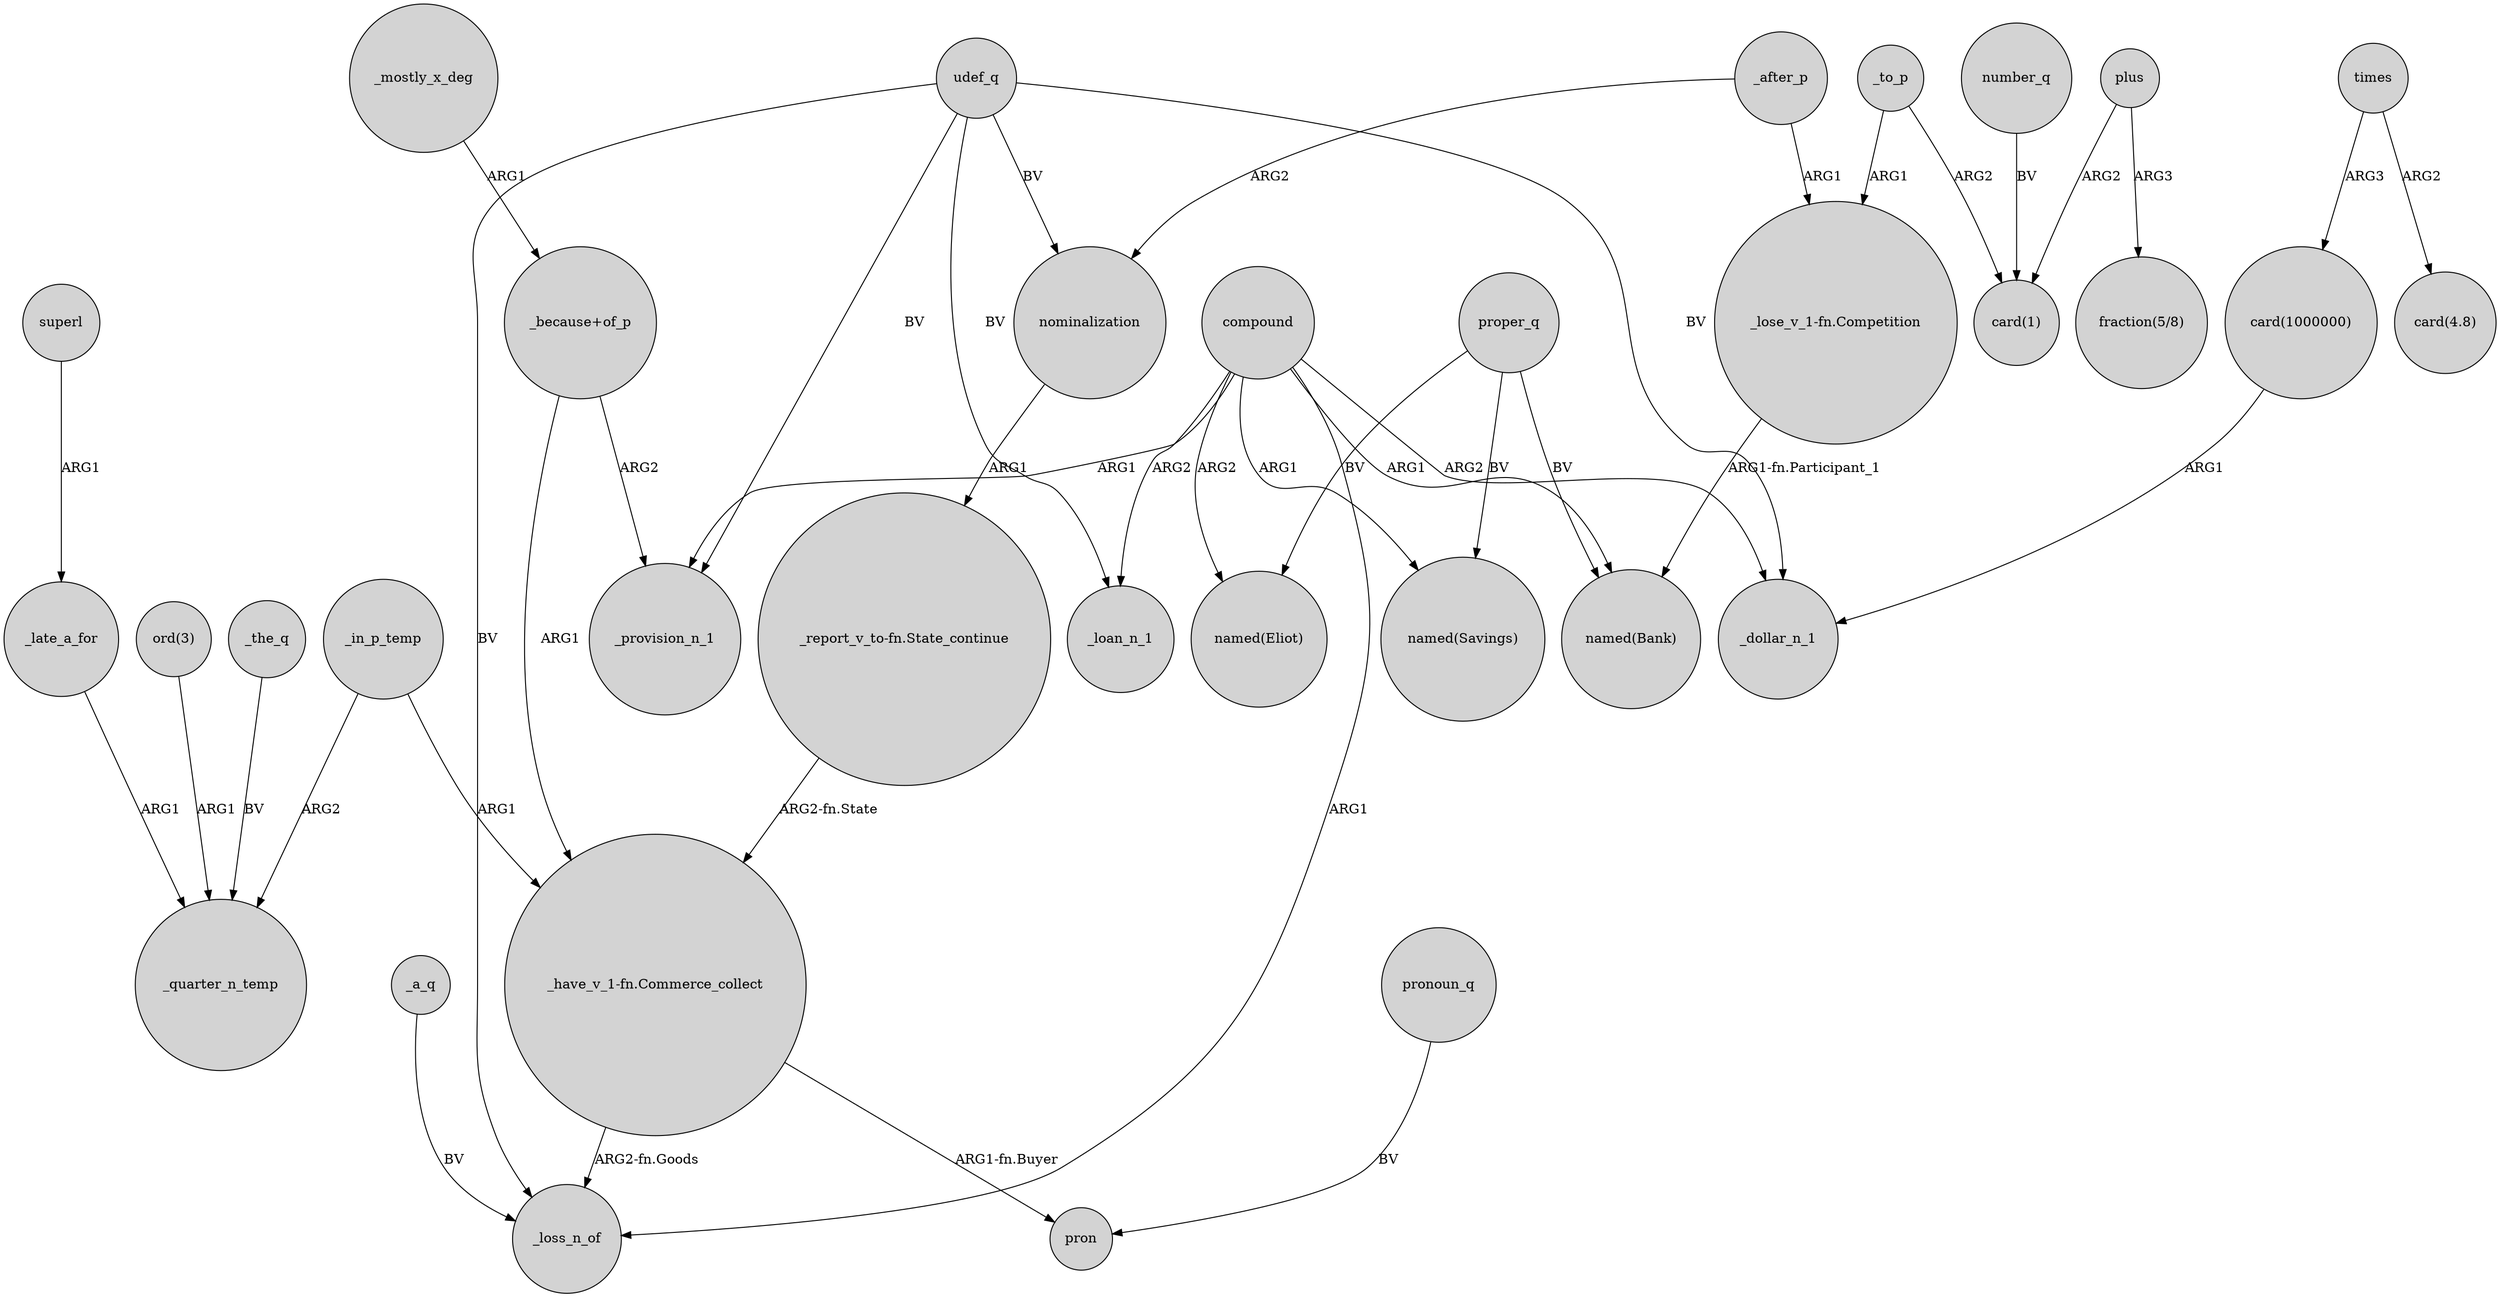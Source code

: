 digraph {
	node [shape=circle style=filled]
	_late_a_for -> _quarter_n_temp [label=ARG1]
	_a_q -> _loss_n_of [label=BV]
	_in_p_temp -> _quarter_n_temp [label=ARG2]
	"ord(3)" -> _quarter_n_temp [label=ARG1]
	number_q -> "card(1)" [label=BV]
	_to_p -> "card(1)" [label=ARG2]
	"_because+of_p" -> "_have_v_1-fn.Commerce_collect" [label=ARG1]
	plus -> "fraction(5/8)" [label=ARG3]
	udef_q -> _loan_n_1 [label=BV]
	_to_p -> "_lose_v_1-fn.Competition" [label=ARG1]
	_the_q -> _quarter_n_temp [label=BV]
	udef_q -> nominalization [label=BV]
	superl -> _late_a_for [label=ARG1]
	compound -> "named(Eliot)" [label=ARG2]
	times -> "card(1000000)" [label=ARG3]
	_after_p -> "_lose_v_1-fn.Competition" [label=ARG1]
	"_have_v_1-fn.Commerce_collect" -> pron [label="ARG1-fn.Buyer"]
	compound -> "named(Bank)" [label=ARG1]
	compound -> _dollar_n_1 [label=ARG2]
	compound -> _provision_n_1 [label=ARG1]
	times -> "card(4.8)" [label=ARG2]
	plus -> "card(1)" [label=ARG2]
	_in_p_temp -> "_have_v_1-fn.Commerce_collect" [label=ARG1]
	"_have_v_1-fn.Commerce_collect" -> _loss_n_of [label="ARG2-fn.Goods"]
	"_because+of_p" -> _provision_n_1 [label=ARG2]
	_after_p -> nominalization [label=ARG2]
	pronoun_q -> pron [label=BV]
	compound -> _loss_n_of [label=ARG1]
	proper_q -> "named(Savings)" [label=BV]
	"_lose_v_1-fn.Competition" -> "named(Bank)" [label="ARG1-fn.Participant_1"]
	udef_q -> _loss_n_of [label=BV]
	udef_q -> _provision_n_1 [label=BV]
	udef_q -> _dollar_n_1 [label=BV]
	"card(1000000)" -> _dollar_n_1 [label=ARG1]
	nominalization -> "_report_v_to-fn.State_continue" [label=ARG1]
	proper_q -> "named(Eliot)" [label=BV]
	compound -> "named(Savings)" [label=ARG1]
	compound -> _loan_n_1 [label=ARG2]
	"_report_v_to-fn.State_continue" -> "_have_v_1-fn.Commerce_collect" [label="ARG2-fn.State"]
	proper_q -> "named(Bank)" [label=BV]
	_mostly_x_deg -> "_because+of_p" [label=ARG1]
}
